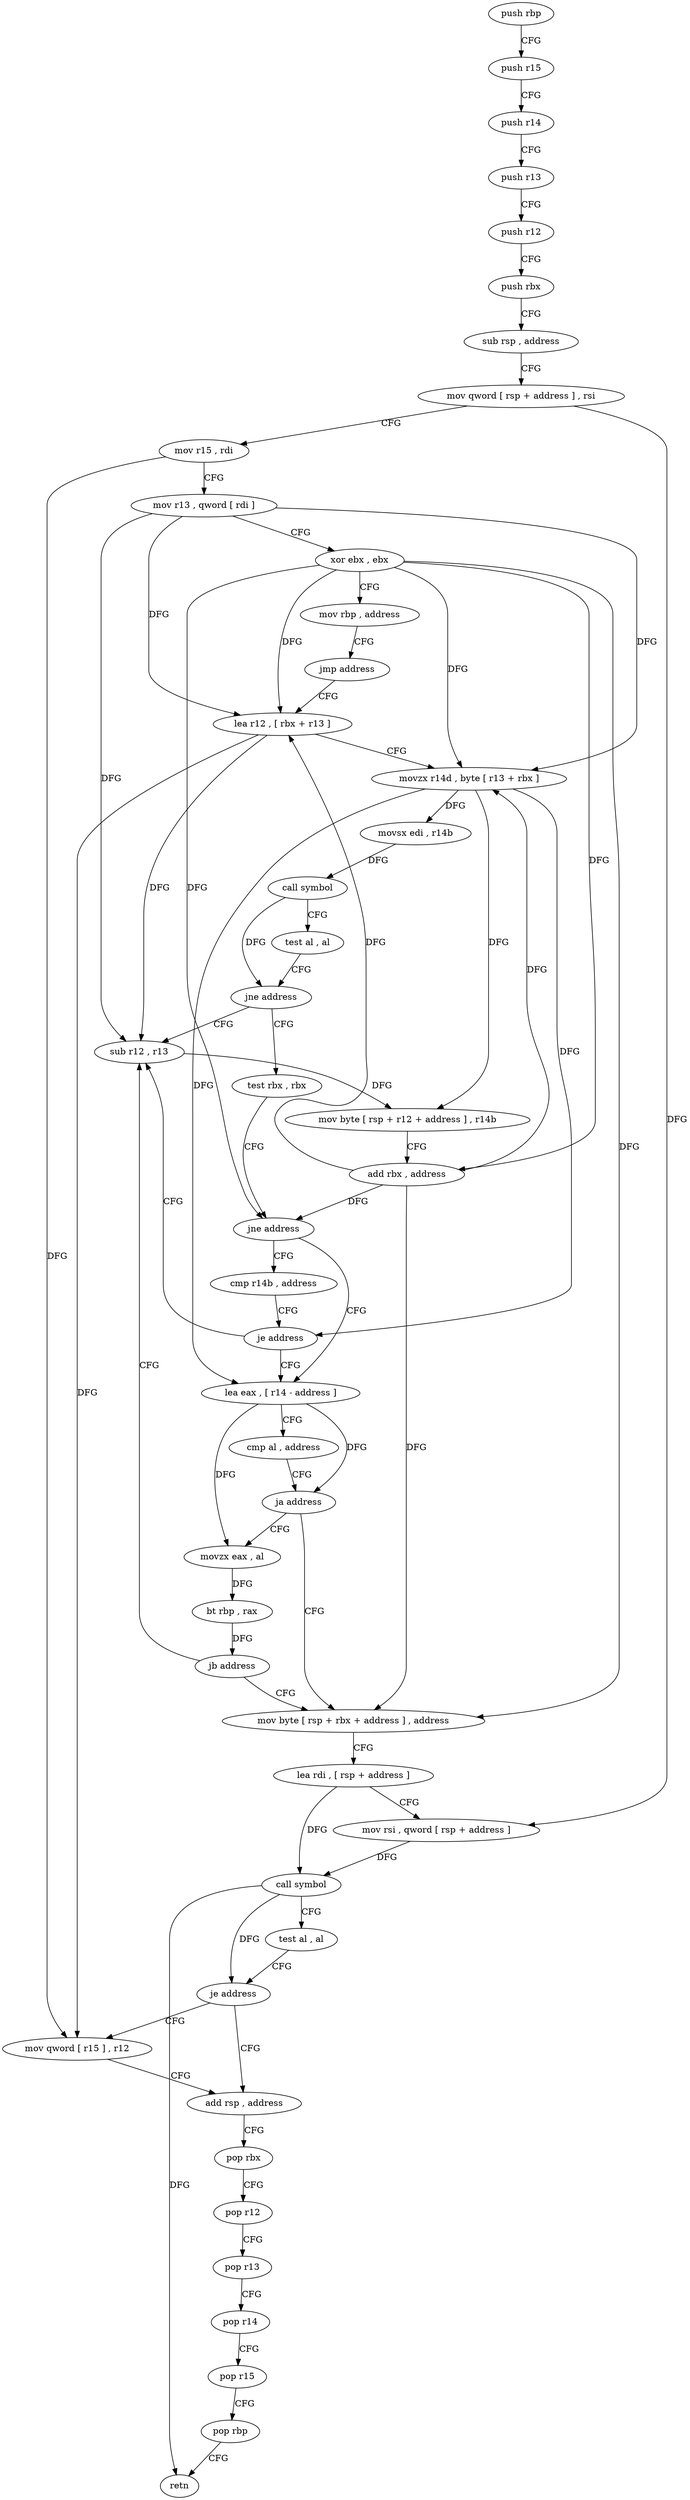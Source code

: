 digraph "func" {
"78032" [label = "push rbp" ]
"78033" [label = "push r15" ]
"78035" [label = "push r14" ]
"78037" [label = "push r13" ]
"78039" [label = "push r12" ]
"78041" [label = "push rbx" ]
"78042" [label = "sub rsp , address" ]
"78046" [label = "mov qword [ rsp + address ] , rsi" ]
"78051" [label = "mov r15 , rdi" ]
"78054" [label = "mov r13 , qword [ rdi ]" ]
"78057" [label = "xor ebx , ebx" ]
"78059" [label = "mov rbp , address" ]
"78069" [label = "jmp address" ]
"78092" [label = "lea r12 , [ rbx + r13 ]" ]
"78096" [label = "movzx r14d , byte [ r13 + rbx ]" ]
"78102" [label = "movsx edi , r14b" ]
"78106" [label = "call symbol" ]
"78111" [label = "test al , al" ]
"78113" [label = "jne address" ]
"78080" [label = "sub r12 , r13" ]
"78115" [label = "test rbx , rbx" ]
"78083" [label = "mov byte [ rsp + r12 + address ] , r14b" ]
"78088" [label = "add rbx , address" ]
"78118" [label = "jne address" ]
"78126" [label = "lea eax , [ r14 - address ]" ]
"78120" [label = "cmp r14b , address" ]
"78130" [label = "cmp al , address" ]
"78132" [label = "ja address" ]
"78143" [label = "mov byte [ rsp + rbx + address ] , address" ]
"78134" [label = "movzx eax , al" ]
"78124" [label = "je address" ]
"78148" [label = "lea rdi , [ rsp + address ]" ]
"78153" [label = "mov rsi , qword [ rsp + address ]" ]
"78158" [label = "call symbol" ]
"78163" [label = "test al , al" ]
"78165" [label = "je address" ]
"78170" [label = "add rsp , address" ]
"78167" [label = "mov qword [ r15 ] , r12" ]
"78137" [label = "bt rbp , rax" ]
"78141" [label = "jb address" ]
"78174" [label = "pop rbx" ]
"78175" [label = "pop r12" ]
"78177" [label = "pop r13" ]
"78179" [label = "pop r14" ]
"78181" [label = "pop r15" ]
"78183" [label = "pop rbp" ]
"78184" [label = "retn" ]
"78032" -> "78033" [ label = "CFG" ]
"78033" -> "78035" [ label = "CFG" ]
"78035" -> "78037" [ label = "CFG" ]
"78037" -> "78039" [ label = "CFG" ]
"78039" -> "78041" [ label = "CFG" ]
"78041" -> "78042" [ label = "CFG" ]
"78042" -> "78046" [ label = "CFG" ]
"78046" -> "78051" [ label = "CFG" ]
"78046" -> "78153" [ label = "DFG" ]
"78051" -> "78054" [ label = "CFG" ]
"78051" -> "78167" [ label = "DFG" ]
"78054" -> "78057" [ label = "CFG" ]
"78054" -> "78092" [ label = "DFG" ]
"78054" -> "78096" [ label = "DFG" ]
"78054" -> "78080" [ label = "DFG" ]
"78057" -> "78059" [ label = "CFG" ]
"78057" -> "78092" [ label = "DFG" ]
"78057" -> "78096" [ label = "DFG" ]
"78057" -> "78088" [ label = "DFG" ]
"78057" -> "78118" [ label = "DFG" ]
"78057" -> "78143" [ label = "DFG" ]
"78059" -> "78069" [ label = "CFG" ]
"78069" -> "78092" [ label = "CFG" ]
"78092" -> "78096" [ label = "CFG" ]
"78092" -> "78080" [ label = "DFG" ]
"78092" -> "78167" [ label = "DFG" ]
"78096" -> "78102" [ label = "DFG" ]
"78096" -> "78083" [ label = "DFG" ]
"78096" -> "78126" [ label = "DFG" ]
"78096" -> "78124" [ label = "DFG" ]
"78102" -> "78106" [ label = "DFG" ]
"78106" -> "78111" [ label = "CFG" ]
"78106" -> "78113" [ label = "DFG" ]
"78111" -> "78113" [ label = "CFG" ]
"78113" -> "78080" [ label = "CFG" ]
"78113" -> "78115" [ label = "CFG" ]
"78080" -> "78083" [ label = "DFG" ]
"78115" -> "78118" [ label = "CFG" ]
"78083" -> "78088" [ label = "CFG" ]
"78088" -> "78092" [ label = "DFG" ]
"78088" -> "78096" [ label = "DFG" ]
"78088" -> "78118" [ label = "DFG" ]
"78088" -> "78143" [ label = "DFG" ]
"78118" -> "78126" [ label = "CFG" ]
"78118" -> "78120" [ label = "CFG" ]
"78126" -> "78130" [ label = "CFG" ]
"78126" -> "78132" [ label = "DFG" ]
"78126" -> "78134" [ label = "DFG" ]
"78120" -> "78124" [ label = "CFG" ]
"78130" -> "78132" [ label = "CFG" ]
"78132" -> "78143" [ label = "CFG" ]
"78132" -> "78134" [ label = "CFG" ]
"78143" -> "78148" [ label = "CFG" ]
"78134" -> "78137" [ label = "DFG" ]
"78124" -> "78080" [ label = "CFG" ]
"78124" -> "78126" [ label = "CFG" ]
"78148" -> "78153" [ label = "CFG" ]
"78148" -> "78158" [ label = "DFG" ]
"78153" -> "78158" [ label = "DFG" ]
"78158" -> "78163" [ label = "CFG" ]
"78158" -> "78165" [ label = "DFG" ]
"78158" -> "78184" [ label = "DFG" ]
"78163" -> "78165" [ label = "CFG" ]
"78165" -> "78170" [ label = "CFG" ]
"78165" -> "78167" [ label = "CFG" ]
"78170" -> "78174" [ label = "CFG" ]
"78167" -> "78170" [ label = "CFG" ]
"78137" -> "78141" [ label = "DFG" ]
"78141" -> "78080" [ label = "CFG" ]
"78141" -> "78143" [ label = "CFG" ]
"78174" -> "78175" [ label = "CFG" ]
"78175" -> "78177" [ label = "CFG" ]
"78177" -> "78179" [ label = "CFG" ]
"78179" -> "78181" [ label = "CFG" ]
"78181" -> "78183" [ label = "CFG" ]
"78183" -> "78184" [ label = "CFG" ]
}
